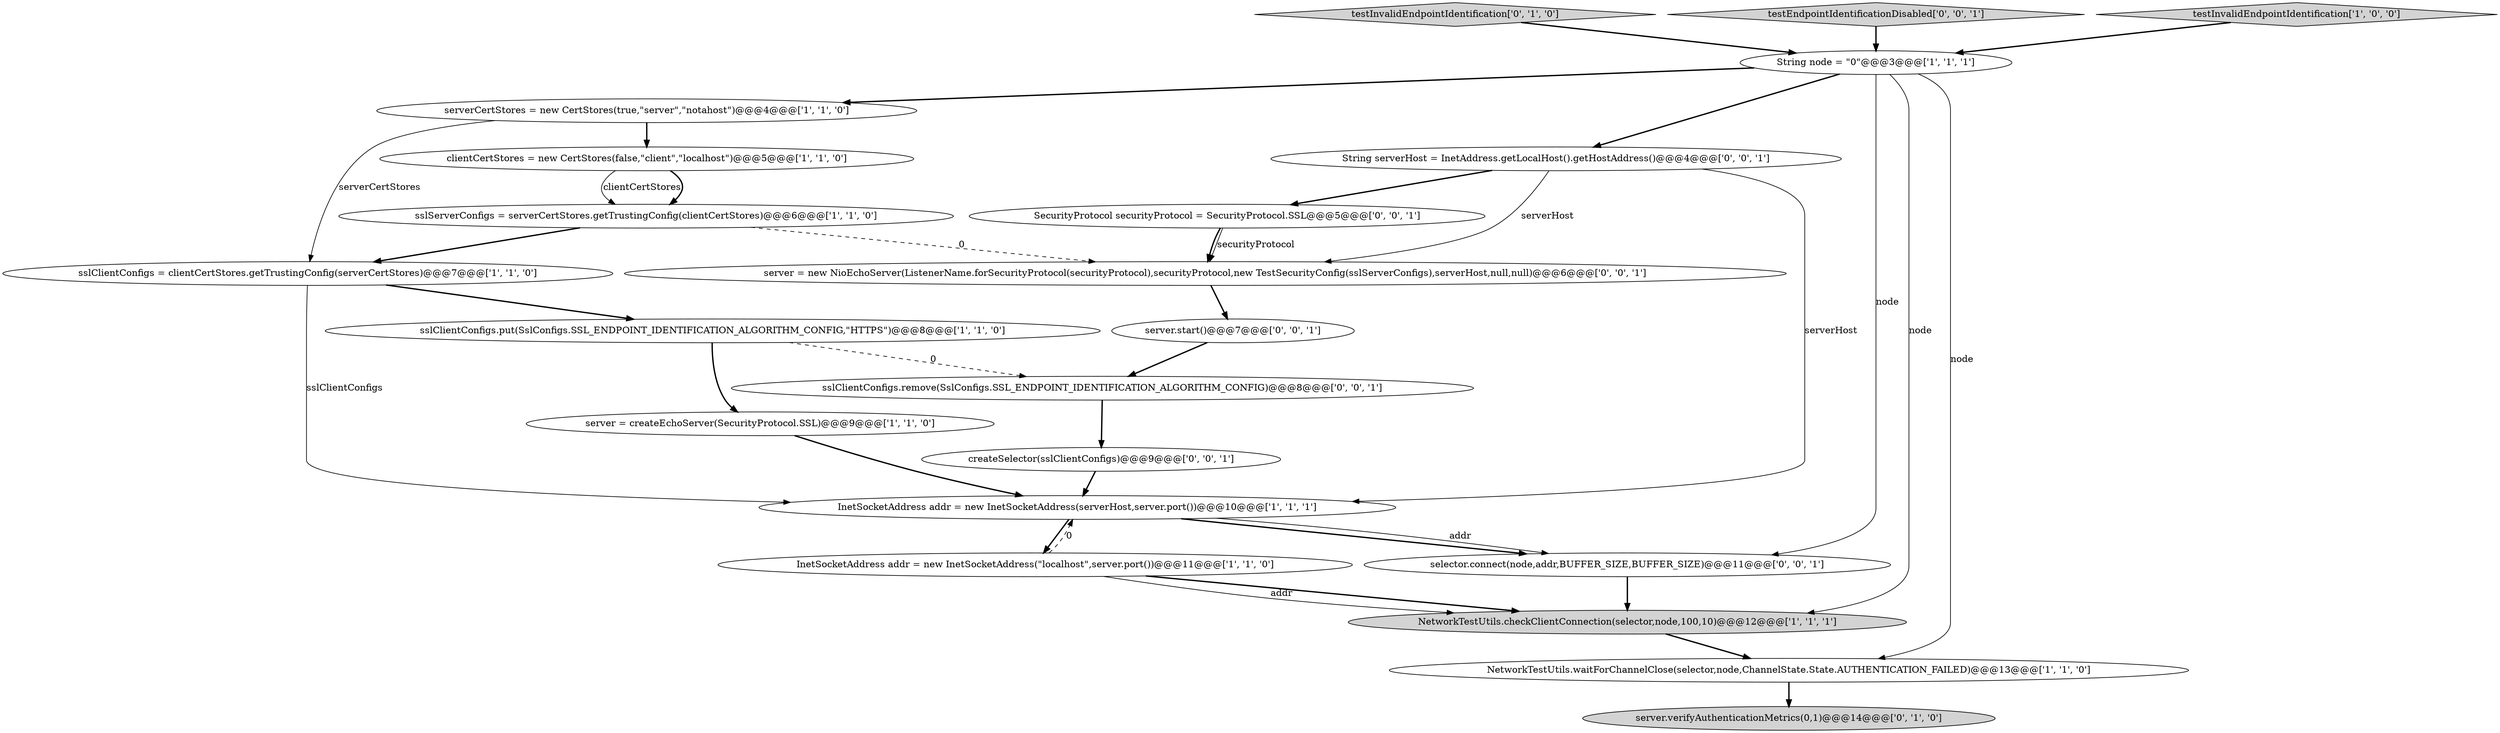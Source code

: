 digraph {
5 [style = filled, label = "serverCertStores = new CertStores(true,\"server\",\"notahost\")@@@4@@@['1', '1', '0']", fillcolor = white, shape = ellipse image = "AAA0AAABBB1BBB"];
16 [style = filled, label = "sslClientConfigs.remove(SslConfigs.SSL_ENDPOINT_IDENTIFICATION_ALGORITHM_CONFIG)@@@8@@@['0', '0', '1']", fillcolor = white, shape = ellipse image = "AAA0AAABBB3BBB"];
13 [style = filled, label = "testInvalidEndpointIdentification['0', '1', '0']", fillcolor = lightgray, shape = diamond image = "AAA0AAABBB2BBB"];
18 [style = filled, label = "createSelector(sslClientConfigs)@@@9@@@['0', '0', '1']", fillcolor = white, shape = ellipse image = "AAA0AAABBB3BBB"];
9 [style = filled, label = "sslClientConfigs.put(SslConfigs.SSL_ENDPOINT_IDENTIFICATION_ALGORITHM_CONFIG,\"HTTPS\")@@@8@@@['1', '1', '0']", fillcolor = white, shape = ellipse image = "AAA0AAABBB1BBB"];
19 [style = filled, label = "selector.connect(node,addr,BUFFER_SIZE,BUFFER_SIZE)@@@11@@@['0', '0', '1']", fillcolor = white, shape = ellipse image = "AAA0AAABBB3BBB"];
1 [style = filled, label = "InetSocketAddress addr = new InetSocketAddress(\"localhost\",server.port())@@@11@@@['1', '1', '0']", fillcolor = white, shape = ellipse image = "AAA0AAABBB1BBB"];
15 [style = filled, label = "testEndpointIdentificationDisabled['0', '0', '1']", fillcolor = lightgray, shape = diamond image = "AAA0AAABBB3BBB"];
21 [style = filled, label = "SecurityProtocol securityProtocol = SecurityProtocol.SSL@@@5@@@['0', '0', '1']", fillcolor = white, shape = ellipse image = "AAA0AAABBB3BBB"];
12 [style = filled, label = "server.verifyAuthenticationMetrics(0,1)@@@14@@@['0', '1', '0']", fillcolor = lightgray, shape = ellipse image = "AAA1AAABBB2BBB"];
3 [style = filled, label = "NetworkTestUtils.waitForChannelClose(selector,node,ChannelState.State.AUTHENTICATION_FAILED)@@@13@@@['1', '1', '0']", fillcolor = white, shape = ellipse image = "AAA0AAABBB1BBB"];
4 [style = filled, label = "testInvalidEndpointIdentification['1', '0', '0']", fillcolor = lightgray, shape = diamond image = "AAA0AAABBB1BBB"];
8 [style = filled, label = "sslClientConfigs = clientCertStores.getTrustingConfig(serverCertStores)@@@7@@@['1', '1', '0']", fillcolor = white, shape = ellipse image = "AAA0AAABBB1BBB"];
14 [style = filled, label = "String serverHost = InetAddress.getLocalHost().getHostAddress()@@@4@@@['0', '0', '1']", fillcolor = white, shape = ellipse image = "AAA0AAABBB3BBB"];
10 [style = filled, label = "InetSocketAddress addr = new InetSocketAddress(serverHost,server.port())@@@10@@@['1', '1', '1']", fillcolor = white, shape = ellipse image = "AAA0AAABBB1BBB"];
6 [style = filled, label = "clientCertStores = new CertStores(false,\"client\",\"localhost\")@@@5@@@['1', '1', '0']", fillcolor = white, shape = ellipse image = "AAA0AAABBB1BBB"];
11 [style = filled, label = "NetworkTestUtils.checkClientConnection(selector,node,100,10)@@@12@@@['1', '1', '1']", fillcolor = lightgray, shape = ellipse image = "AAA0AAABBB1BBB"];
17 [style = filled, label = "server = new NioEchoServer(ListenerName.forSecurityProtocol(securityProtocol),securityProtocol,new TestSecurityConfig(sslServerConfigs),serverHost,null,null)@@@6@@@['0', '0', '1']", fillcolor = white, shape = ellipse image = "AAA0AAABBB3BBB"];
0 [style = filled, label = "String node = \"0\"@@@3@@@['1', '1', '1']", fillcolor = white, shape = ellipse image = "AAA0AAABBB1BBB"];
7 [style = filled, label = "sslServerConfigs = serverCertStores.getTrustingConfig(clientCertStores)@@@6@@@['1', '1', '0']", fillcolor = white, shape = ellipse image = "AAA0AAABBB1BBB"];
2 [style = filled, label = "server = createEchoServer(SecurityProtocol.SSL)@@@9@@@['1', '1', '0']", fillcolor = white, shape = ellipse image = "AAA0AAABBB1BBB"];
20 [style = filled, label = "server.start()@@@7@@@['0', '0', '1']", fillcolor = white, shape = ellipse image = "AAA0AAABBB3BBB"];
11->3 [style = bold, label=""];
7->8 [style = bold, label=""];
8->9 [style = bold, label=""];
0->3 [style = solid, label="node"];
20->16 [style = bold, label=""];
13->0 [style = bold, label=""];
14->21 [style = bold, label=""];
16->18 [style = bold, label=""];
14->17 [style = solid, label="serverHost"];
21->17 [style = bold, label=""];
9->2 [style = bold, label=""];
2->10 [style = bold, label=""];
17->20 [style = bold, label=""];
9->16 [style = dashed, label="0"];
0->19 [style = solid, label="node"];
10->19 [style = bold, label=""];
1->11 [style = bold, label=""];
0->11 [style = solid, label="node"];
7->17 [style = dashed, label="0"];
10->1 [style = bold, label=""];
6->7 [style = solid, label="clientCertStores"];
15->0 [style = bold, label=""];
19->11 [style = bold, label=""];
8->10 [style = solid, label="sslClientConfigs"];
3->12 [style = bold, label=""];
18->10 [style = bold, label=""];
1->10 [style = dashed, label="0"];
21->17 [style = solid, label="securityProtocol"];
10->19 [style = solid, label="addr"];
1->11 [style = solid, label="addr"];
0->5 [style = bold, label=""];
6->7 [style = bold, label=""];
0->14 [style = bold, label=""];
5->8 [style = solid, label="serverCertStores"];
5->6 [style = bold, label=""];
4->0 [style = bold, label=""];
14->10 [style = solid, label="serverHost"];
}
